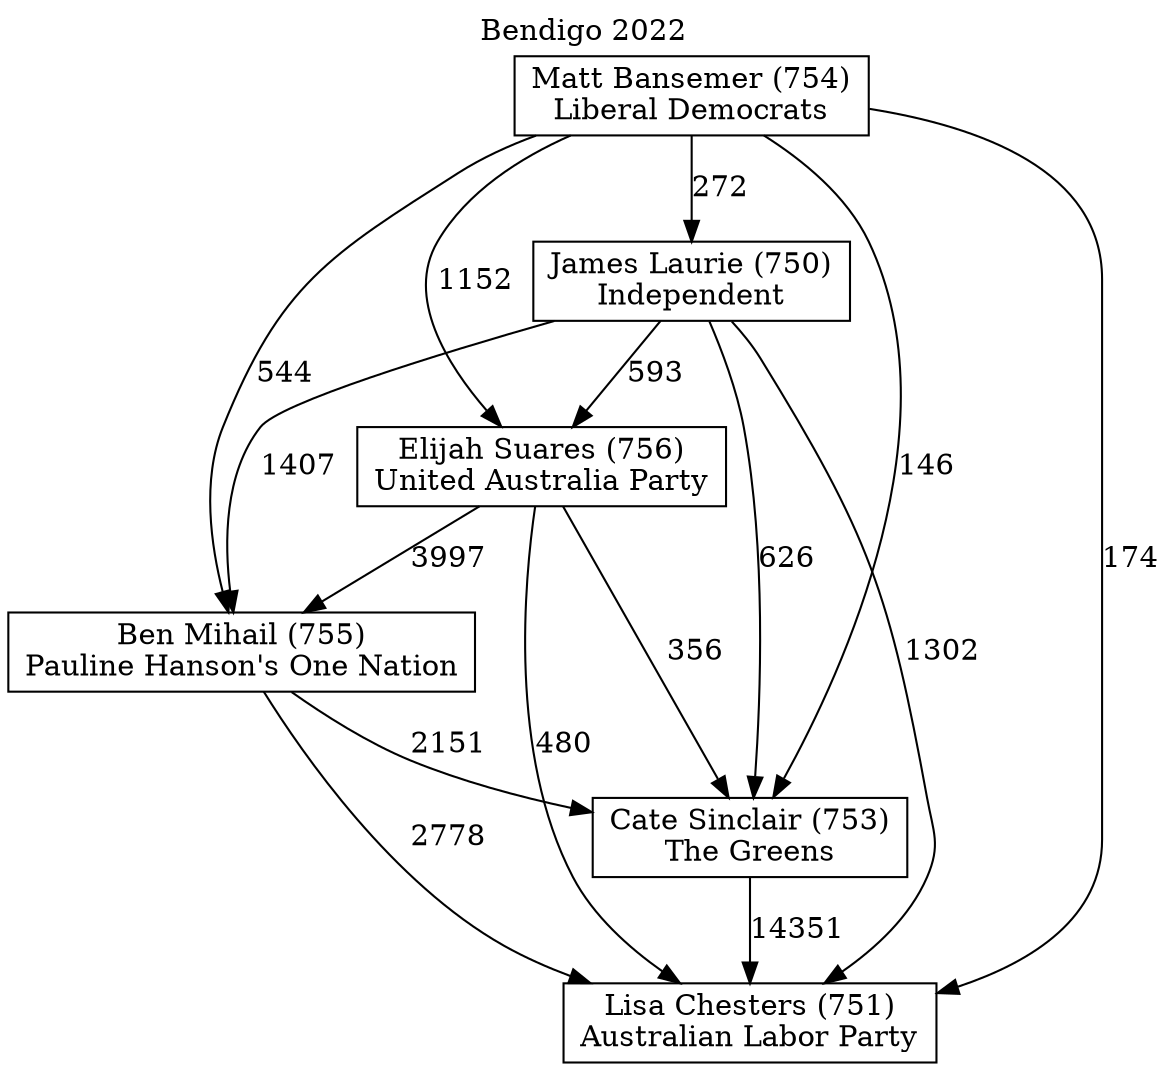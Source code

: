 // House preference flow
digraph "Lisa Chesters (751)_Bendigo_2022" {
	graph [label="Bendigo 2022" labelloc=t mclimit=10]
	node [shape=box]
	"Ben Mihail (755)" [label="Ben Mihail (755)
Pauline Hanson's One Nation"]
	"James Laurie (750)" [label="James Laurie (750)
Independent"]
	"Elijah Suares (756)" [label="Elijah Suares (756)
United Australia Party"]
	"Matt Bansemer (754)" [label="Matt Bansemer (754)
Liberal Democrats"]
	"Cate Sinclair (753)" [label="Cate Sinclair (753)
The Greens"]
	"Lisa Chesters (751)" [label="Lisa Chesters (751)
Australian Labor Party"]
	"Ben Mihail (755)" -> "Lisa Chesters (751)" [label=2778]
	"Matt Bansemer (754)" -> "Ben Mihail (755)" [label=544]
	"Cate Sinclair (753)" -> "Lisa Chesters (751)" [label=14351]
	"Matt Bansemer (754)" -> "James Laurie (750)" [label=272]
	"James Laurie (750)" -> "Ben Mihail (755)" [label=1407]
	"Matt Bansemer (754)" -> "Lisa Chesters (751)" [label=174]
	"Matt Bansemer (754)" -> "Elijah Suares (756)" [label=1152]
	"Elijah Suares (756)" -> "Lisa Chesters (751)" [label=480]
	"James Laurie (750)" -> "Elijah Suares (756)" [label=593]
	"Elijah Suares (756)" -> "Ben Mihail (755)" [label=3997]
	"James Laurie (750)" -> "Lisa Chesters (751)" [label=1302]
	"Matt Bansemer (754)" -> "Cate Sinclair (753)" [label=146]
	"James Laurie (750)" -> "Cate Sinclair (753)" [label=626]
	"Ben Mihail (755)" -> "Cate Sinclair (753)" [label=2151]
	"Elijah Suares (756)" -> "Cate Sinclair (753)" [label=356]
}
